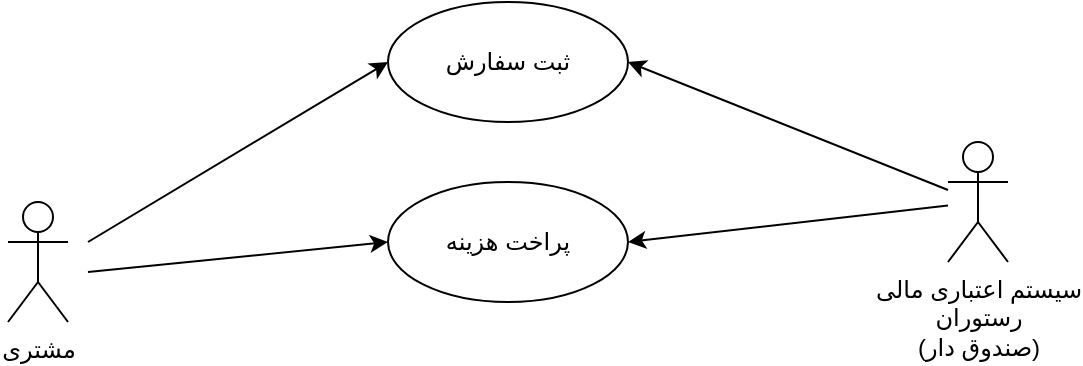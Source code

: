 <mxfile version="14.8.1" type="github">
  <diagram id="6kZRcd2nzZi-CScO0-am" name="Page-1">
    <mxGraphModel dx="1102" dy="582" grid="1" gridSize="10" guides="1" tooltips="1" connect="1" arrows="1" fold="1" page="1" pageScale="1" pageWidth="827" pageHeight="1169" math="0" shadow="0">
      <root>
        <mxCell id="0" />
        <mxCell id="1" parent="0" />
        <mxCell id="eNLkJmlqLFpq8DJfVEhJ-1" value="مشتری" style="shape=umlActor;verticalLabelPosition=bottom;verticalAlign=top;html=1;outlineConnect=0;" parent="1" vertex="1">
          <mxGeometry x="80" y="240" width="30" height="60" as="geometry" />
        </mxCell>
        <mxCell id="zZH4B9XZtavpI2Gc8XmQ-1" value="" style="endArrow=classic;html=1;entryX=0;entryY=0.5;entryDx=0;entryDy=0;" parent="1" target="zZH4B9XZtavpI2Gc8XmQ-2" edge="1">
          <mxGeometry width="50" height="50" relative="1" as="geometry">
            <mxPoint x="120" y="260" as="sourcePoint" />
            <mxPoint x="270" y="180" as="targetPoint" />
          </mxGeometry>
        </mxCell>
        <mxCell id="zZH4B9XZtavpI2Gc8XmQ-2" value="ثبت سفارش" style="ellipse;whiteSpace=wrap;html=1;" parent="1" vertex="1">
          <mxGeometry x="270" y="140" width="120" height="60" as="geometry" />
        </mxCell>
        <mxCell id="zZH4B9XZtavpI2Gc8XmQ-3" value="" style="endArrow=classic;html=1;entryX=0;entryY=0.5;entryDx=0;entryDy=0;" parent="1" target="zZH4B9XZtavpI2Gc8XmQ-5" edge="1">
          <mxGeometry width="50" height="50" relative="1" as="geometry">
            <mxPoint x="120" y="275" as="sourcePoint" />
            <mxPoint x="260" y="265" as="targetPoint" />
          </mxGeometry>
        </mxCell>
        <mxCell id="zZH4B9XZtavpI2Gc8XmQ-5" value="پراخت هزینه" style="ellipse;whiteSpace=wrap;html=1;" parent="1" vertex="1">
          <mxGeometry x="270" y="230" width="120" height="60" as="geometry" />
        </mxCell>
        <mxCell id="zZH4B9XZtavpI2Gc8XmQ-7" value="سیستم اعتباری مالی&lt;br&gt;رستوران&lt;br&gt;(صندوق دار)" style="shape=umlActor;verticalLabelPosition=bottom;verticalAlign=top;html=1;outlineConnect=0;" parent="1" vertex="1">
          <mxGeometry x="550" y="210" width="30" height="60" as="geometry" />
        </mxCell>
        <mxCell id="zZH4B9XZtavpI2Gc8XmQ-9" value="" style="endArrow=classic;html=1;entryX=1;entryY=0.5;entryDx=0;entryDy=0;" parent="1" source="zZH4B9XZtavpI2Gc8XmQ-7" target="zZH4B9XZtavpI2Gc8XmQ-5" edge="1">
          <mxGeometry width="50" height="50" relative="1" as="geometry">
            <mxPoint x="620" y="260" as="sourcePoint" />
            <mxPoint x="540" y="257.5" as="targetPoint" />
          </mxGeometry>
        </mxCell>
        <mxCell id="zZH4B9XZtavpI2Gc8XmQ-10" value="" style="endArrow=classic;html=1;entryX=1;entryY=0.5;entryDx=0;entryDy=0;" parent="1" source="zZH4B9XZtavpI2Gc8XmQ-7" target="zZH4B9XZtavpI2Gc8XmQ-2" edge="1">
          <mxGeometry width="50" height="50" relative="1" as="geometry">
            <mxPoint x="620" y="240" as="sourcePoint" />
            <mxPoint x="670" y="190" as="targetPoint" />
          </mxGeometry>
        </mxCell>
      </root>
    </mxGraphModel>
  </diagram>
</mxfile>
